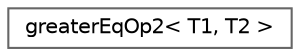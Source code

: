 digraph "Graphical Class Hierarchy"
{
 // LATEX_PDF_SIZE
  bgcolor="transparent";
  edge [fontname=Helvetica,fontsize=10,labelfontname=Helvetica,labelfontsize=10];
  node [fontname=Helvetica,fontsize=10,shape=box,height=0.2,width=0.4];
  rankdir="LR";
  Node0 [id="Node000000",label="greaterEqOp2\< T1, T2 \>",height=0.2,width=0.4,color="grey40", fillcolor="white", style="filled",URL="$structFoam_1_1greaterEqOp2.html",tooltip=" "];
}
